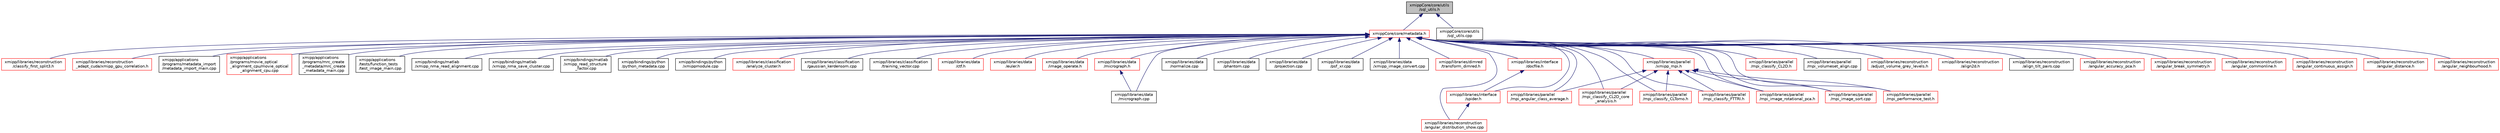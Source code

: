 digraph "xmippCore/core/utils/sql_utils.h"
{
  edge [fontname="Helvetica",fontsize="10",labelfontname="Helvetica",labelfontsize="10"];
  node [fontname="Helvetica",fontsize="10",shape=record];
  Node8 [label="xmippCore/core/utils\l/sql_utils.h",height=0.2,width=0.4,color="black", fillcolor="grey75", style="filled", fontcolor="black"];
  Node8 -> Node9 [dir="back",color="midnightblue",fontsize="10",style="solid",fontname="Helvetica"];
  Node9 [label="xmippCore/core/metadata.h",height=0.2,width=0.4,color="red", fillcolor="white", style="filled",URL="$metadata_8h.html"];
  Node9 -> Node10 [dir="back",color="midnightblue",fontsize="10",style="solid",fontname="Helvetica"];
  Node10 [label="xmipp/libraries/reconstruction\l/classify_first_split3.h",height=0.2,width=0.4,color="red", fillcolor="white", style="filled",URL="$classify__first__split3_8h.html"];
  Node9 -> Node13 [dir="back",color="midnightblue",fontsize="10",style="solid",fontname="Helvetica"];
  Node13 [label="xmipp/libraries/reconstruction\l_adapt_cuda/xmipp_gpu_correlation.h",height=0.2,width=0.4,color="red", fillcolor="white", style="filled",URL="$xmipp__gpu__correlation_8h.html"];
  Node9 -> Node16 [dir="back",color="midnightblue",fontsize="10",style="solid",fontname="Helvetica"];
  Node16 [label="xmipp/applications\l/programs/metadata_import\l/metadata_import_main.cpp",height=0.2,width=0.4,color="black", fillcolor="white", style="filled",URL="$metadata__import__main_8cpp.html"];
  Node9 -> Node17 [dir="back",color="midnightblue",fontsize="10",style="solid",fontname="Helvetica"];
  Node17 [label="xmipp/applications\l/programs/movie_optical\l_alignment_cpu/movie_optical\l_alignment_cpu.cpp",height=0.2,width=0.4,color="red", fillcolor="white", style="filled",URL="$movie__optical__alignment__cpu_8cpp.html"];
  Node9 -> Node19 [dir="back",color="midnightblue",fontsize="10",style="solid",fontname="Helvetica"];
  Node19 [label="xmipp/applications\l/programs/mrc_create\l_metadata/mrc_create\l_metadata_main.cpp",height=0.2,width=0.4,color="black", fillcolor="white", style="filled",URL="$mrc__create__metadata__main_8cpp.html"];
  Node9 -> Node20 [dir="back",color="midnightblue",fontsize="10",style="solid",fontname="Helvetica"];
  Node20 [label="xmipp/applications\l/tests/function_tests\l/test_image_main.cpp",height=0.2,width=0.4,color="black", fillcolor="white", style="filled",URL="$test__image__main_8cpp.html"];
  Node9 -> Node21 [dir="back",color="midnightblue",fontsize="10",style="solid",fontname="Helvetica"];
  Node21 [label="xmipp/bindings/matlab\l/xmipp_nma_read_alignment.cpp",height=0.2,width=0.4,color="black", fillcolor="white", style="filled",URL="$xmipp__nma__read__alignment_8cpp.html"];
  Node9 -> Node22 [dir="back",color="midnightblue",fontsize="10",style="solid",fontname="Helvetica"];
  Node22 [label="xmipp/bindings/matlab\l/xmipp_nma_save_cluster.cpp",height=0.2,width=0.4,color="black", fillcolor="white", style="filled",URL="$xmipp__nma__save__cluster_8cpp.html"];
  Node9 -> Node23 [dir="back",color="midnightblue",fontsize="10",style="solid",fontname="Helvetica"];
  Node23 [label="xmipp/bindings/matlab\l/xmipp_read_structure\l_factor.cpp",height=0.2,width=0.4,color="black", fillcolor="white", style="filled",URL="$xmipp__read__structure__factor_8cpp.html"];
  Node9 -> Node24 [dir="back",color="midnightblue",fontsize="10",style="solid",fontname="Helvetica"];
  Node24 [label="xmipp/bindings/python\l/python_metadata.cpp",height=0.2,width=0.4,color="black", fillcolor="white", style="filled",URL="$python__metadata_8cpp.html"];
  Node9 -> Node25 [dir="back",color="midnightblue",fontsize="10",style="solid",fontname="Helvetica"];
  Node25 [label="xmipp/bindings/python\l/xmippmodule.cpp",height=0.2,width=0.4,color="black", fillcolor="white", style="filled",URL="$xmippmodule_8cpp.html"];
  Node9 -> Node26 [dir="back",color="midnightblue",fontsize="10",style="solid",fontname="Helvetica"];
  Node26 [label="xmipp/libraries/classification\l/analyze_cluster.h",height=0.2,width=0.4,color="red", fillcolor="white", style="filled",URL="$analyze__cluster_8h.html"];
  Node9 -> Node32 [dir="back",color="midnightblue",fontsize="10",style="solid",fontname="Helvetica"];
  Node32 [label="xmipp/libraries/classification\l/gaussian_kerdensom.cpp",height=0.2,width=0.4,color="black", fillcolor="white", style="filled",URL="$gaussian__kerdensom_8cpp.html"];
  Node9 -> Node33 [dir="back",color="midnightblue",fontsize="10",style="solid",fontname="Helvetica"];
  Node33 [label="xmipp/libraries/classification\l/training_vector.cpp",height=0.2,width=0.4,color="black", fillcolor="white", style="filled",URL="$training__vector_8cpp.html"];
  Node9 -> Node34 [dir="back",color="midnightblue",fontsize="10",style="solid",fontname="Helvetica"];
  Node34 [label="xmipp/libraries/data\l/ctf.h",height=0.2,width=0.4,color="red", fillcolor="white", style="filled",URL="$ctf_8h.html"];
  Node9 -> Node214 [dir="back",color="midnightblue",fontsize="10",style="solid",fontname="Helvetica"];
  Node214 [label="xmipp/libraries/data\l/euler.h",height=0.2,width=0.4,color="red", fillcolor="white", style="filled",URL="$euler_8h.html"];
  Node9 -> Node217 [dir="back",color="midnightblue",fontsize="10",style="solid",fontname="Helvetica"];
  Node217 [label="xmipp/libraries/data\l/image_operate.h",height=0.2,width=0.4,color="red", fillcolor="white", style="filled",URL="$image__operate_8h.html"];
  Node9 -> Node221 [dir="back",color="midnightblue",fontsize="10",style="solid",fontname="Helvetica"];
  Node221 [label="xmipp/libraries/data\l/micrograph.h",height=0.2,width=0.4,color="red", fillcolor="white", style="filled",URL="$micrograph_8h.html"];
  Node221 -> Node222 [dir="back",color="midnightblue",fontsize="10",style="solid",fontname="Helvetica"];
  Node222 [label="xmipp/libraries/data\l/micrograph.cpp",height=0.2,width=0.4,color="black", fillcolor="white", style="filled",URL="$micrograph_8cpp.html"];
  Node9 -> Node222 [dir="back",color="midnightblue",fontsize="10",style="solid",fontname="Helvetica"];
  Node9 -> Node233 [dir="back",color="midnightblue",fontsize="10",style="solid",fontname="Helvetica"];
  Node233 [label="xmipp/libraries/data\l/normalize.cpp",height=0.2,width=0.4,color="black", fillcolor="white", style="filled",URL="$normalize_8cpp.html"];
  Node9 -> Node234 [dir="back",color="midnightblue",fontsize="10",style="solid",fontname="Helvetica"];
  Node234 [label="xmipp/libraries/data\l/phantom.cpp",height=0.2,width=0.4,color="black", fillcolor="white", style="filled",URL="$phantom_8cpp.html"];
  Node9 -> Node235 [dir="back",color="midnightblue",fontsize="10",style="solid",fontname="Helvetica"];
  Node235 [label="xmipp/libraries/data\l/projection.cpp",height=0.2,width=0.4,color="black", fillcolor="white", style="filled",URL="$projection_8cpp.html"];
  Node9 -> Node236 [dir="back",color="midnightblue",fontsize="10",style="solid",fontname="Helvetica"];
  Node236 [label="xmipp/libraries/data\l/psf_xr.cpp",height=0.2,width=0.4,color="black", fillcolor="white", style="filled",URL="$psf__xr_8cpp.html"];
  Node9 -> Node237 [dir="back",color="midnightblue",fontsize="10",style="solid",fontname="Helvetica"];
  Node237 [label="xmipp/libraries/data\l/xmipp_image_convert.cpp",height=0.2,width=0.4,color="black", fillcolor="white", style="filled",URL="$xmipp__image__convert_8cpp.html"];
  Node9 -> Node238 [dir="back",color="midnightblue",fontsize="10",style="solid",fontname="Helvetica"];
  Node238 [label="xmipp/libraries/dimred\l/transform_dimred.h",height=0.2,width=0.4,color="red", fillcolor="white", style="filled",URL="$transform__dimred_8h.html"];
  Node9 -> Node241 [dir="back",color="midnightblue",fontsize="10",style="solid",fontname="Helvetica"];
  Node241 [label="xmipp/libraries/interface\l/docfile.h",height=0.2,width=0.4,color="red", fillcolor="white", style="filled",URL="$docfile_8h.html"];
  Node241 -> Node243 [dir="back",color="midnightblue",fontsize="10",style="solid",fontname="Helvetica"];
  Node243 [label="xmipp/libraries/interface\l/spider.h",height=0.2,width=0.4,color="red", fillcolor="white", style="filled",URL="$spider_8h.html"];
  Node243 -> Node245 [dir="back",color="midnightblue",fontsize="10",style="solid",fontname="Helvetica"];
  Node245 [label="xmipp/libraries/reconstruction\l/angular_distribution_show.cpp",height=0.2,width=0.4,color="red", fillcolor="white", style="filled",URL="$angular__distribution__show_8cpp.html"];
  Node9 -> Node243 [dir="back",color="midnightblue",fontsize="10",style="solid",fontname="Helvetica"];
  Node9 -> Node249 [dir="back",color="midnightblue",fontsize="10",style="solid",fontname="Helvetica"];
  Node249 [label="xmipp/libraries/parallel\l/mpi_angular_class_average.h",height=0.2,width=0.4,color="red", fillcolor="white", style="filled",URL="$mpi__angular__class__average_8h.html"];
  Node9 -> Node252 [dir="back",color="midnightblue",fontsize="10",style="solid",fontname="Helvetica"];
  Node252 [label="xmipp/libraries/parallel\l/mpi_classify_CL2D.h",height=0.2,width=0.4,color="red", fillcolor="white", style="filled",URL="$mpi__classify__CL2D_8h.html"];
  Node9 -> Node255 [dir="back",color="midnightblue",fontsize="10",style="solid",fontname="Helvetica"];
  Node255 [label="xmipp/libraries/parallel\l/xmipp_mpi.h",height=0.2,width=0.4,color="red", fillcolor="white", style="filled",URL="$xmipp__mpi_8h.html"];
  Node255 -> Node249 [dir="back",color="midnightblue",fontsize="10",style="solid",fontname="Helvetica"];
  Node255 -> Node275 [dir="back",color="midnightblue",fontsize="10",style="solid",fontname="Helvetica"];
  Node275 [label="xmipp/libraries/parallel\l/mpi_classify_CL2D_core\l_analysis.h",height=0.2,width=0.4,color="red", fillcolor="white", style="filled",URL="$mpi__classify__CL2D__core__analysis_8h.html"];
  Node255 -> Node277 [dir="back",color="midnightblue",fontsize="10",style="solid",fontname="Helvetica"];
  Node277 [label="xmipp/libraries/parallel\l/mpi_classify_CLTomo.h",height=0.2,width=0.4,color="red", fillcolor="white", style="filled",URL="$mpi__classify__CLTomo_8h.html"];
  Node255 -> Node280 [dir="back",color="midnightblue",fontsize="10",style="solid",fontname="Helvetica"];
  Node280 [label="xmipp/libraries/parallel\l/mpi_classify_FTTRI.h",height=0.2,width=0.4,color="red", fillcolor="white", style="filled",URL="$mpi__classify__FTTRI_8h.html"];
  Node255 -> Node283 [dir="back",color="midnightblue",fontsize="10",style="solid",fontname="Helvetica"];
  Node283 [label="xmipp/libraries/parallel\l/mpi_image_rotational_pca.h",height=0.2,width=0.4,color="red", fillcolor="white", style="filled",URL="$mpi__image__rotational__pca_8h.html"];
  Node255 -> Node286 [dir="back",color="midnightblue",fontsize="10",style="solid",fontname="Helvetica"];
  Node286 [label="xmipp/libraries/parallel\l/mpi_image_sort.cpp",height=0.2,width=0.4,color="red", fillcolor="white", style="filled",URL="$mpi__image__sort_8cpp.html"];
  Node255 -> Node296 [dir="back",color="midnightblue",fontsize="10",style="solid",fontname="Helvetica"];
  Node296 [label="xmipp/libraries/parallel\l/mpi_performance_test.h",height=0.2,width=0.4,color="red", fillcolor="white", style="filled",URL="$mpi__performance__test_8h.html"];
  Node9 -> Node275 [dir="back",color="midnightblue",fontsize="10",style="solid",fontname="Helvetica"];
  Node9 -> Node277 [dir="back",color="midnightblue",fontsize="10",style="solid",fontname="Helvetica"];
  Node9 -> Node280 [dir="back",color="midnightblue",fontsize="10",style="solid",fontname="Helvetica"];
  Node9 -> Node283 [dir="back",color="midnightblue",fontsize="10",style="solid",fontname="Helvetica"];
  Node9 -> Node286 [dir="back",color="midnightblue",fontsize="10",style="solid",fontname="Helvetica"];
  Node9 -> Node296 [dir="back",color="midnightblue",fontsize="10",style="solid",fontname="Helvetica"];
  Node9 -> Node318 [dir="back",color="midnightblue",fontsize="10",style="solid",fontname="Helvetica"];
  Node318 [label="xmipp/libraries/parallel\l/mpi_volumeset_align.cpp",height=0.2,width=0.4,color="black", fillcolor="white", style="filled",URL="$mpi__volumeset__align_8cpp.html"];
  Node9 -> Node323 [dir="back",color="midnightblue",fontsize="10",style="solid",fontname="Helvetica"];
  Node323 [label="xmipp/libraries/reconstruction\l/adjust_volume_grey_levels.h",height=0.2,width=0.4,color="red", fillcolor="white", style="filled",URL="$adjust__volume__grey__levels_8h.html"];
  Node9 -> Node326 [dir="back",color="midnightblue",fontsize="10",style="solid",fontname="Helvetica"];
  Node326 [label="xmipp/libraries/reconstruction\l/align2d.h",height=0.2,width=0.4,color="red", fillcolor="white", style="filled",URL="$align2d_8h.html"];
  Node9 -> Node329 [dir="back",color="midnightblue",fontsize="10",style="solid",fontname="Helvetica"];
  Node329 [label="xmipp/libraries/reconstruction\l/align_tilt_pairs.cpp",height=0.2,width=0.4,color="black", fillcolor="white", style="filled",URL="$align__tilt__pairs_8cpp.html"];
  Node9 -> Node330 [dir="back",color="midnightblue",fontsize="10",style="solid",fontname="Helvetica"];
  Node330 [label="xmipp/libraries/reconstruction\l/angular_accuracy_pca.h",height=0.2,width=0.4,color="red", fillcolor="white", style="filled",URL="$angular__accuracy__pca_8h.html"];
  Node9 -> Node333 [dir="back",color="midnightblue",fontsize="10",style="solid",fontname="Helvetica"];
  Node333 [label="xmipp/libraries/reconstruction\l/angular_break_symmetry.h",height=0.2,width=0.4,color="red", fillcolor="white", style="filled",URL="$angular__break__symmetry_8h.html"];
  Node9 -> Node336 [dir="back",color="midnightblue",fontsize="10",style="solid",fontname="Helvetica"];
  Node336 [label="xmipp/libraries/reconstruction\l/angular_commonline.h",height=0.2,width=0.4,color="red", fillcolor="white", style="filled",URL="$angular__commonline_8h.html"];
  Node9 -> Node339 [dir="back",color="midnightblue",fontsize="10",style="solid",fontname="Helvetica"];
  Node339 [label="xmipp/libraries/reconstruction\l/angular_continuous_assign.h",height=0.2,width=0.4,color="red", fillcolor="white", style="filled",URL="$angular__continuous__assign_8h.html"];
  Node9 -> Node342 [dir="back",color="midnightblue",fontsize="10",style="solid",fontname="Helvetica"];
  Node342 [label="xmipp/libraries/reconstruction\l/angular_distance.h",height=0.2,width=0.4,color="red", fillcolor="white", style="filled",URL="$angular__distance_8h.html"];
  Node9 -> Node245 [dir="back",color="midnightblue",fontsize="10",style="solid",fontname="Helvetica"];
  Node9 -> Node348 [dir="back",color="midnightblue",fontsize="10",style="solid",fontname="Helvetica"];
  Node348 [label="xmipp/libraries/reconstruction\l/angular_neighbourhood.h",height=0.2,width=0.4,color="red", fillcolor="white", style="filled",URL="$angular__neighbourhood_8h.html"];
  Node8 -> Node554 [dir="back",color="midnightblue",fontsize="10",style="solid",fontname="Helvetica"];
  Node554 [label="xmippCore/core/utils\l/sql_utils.cpp",height=0.2,width=0.4,color="black", fillcolor="white", style="filled",URL="$sql__utils_8cpp.html"];
}
